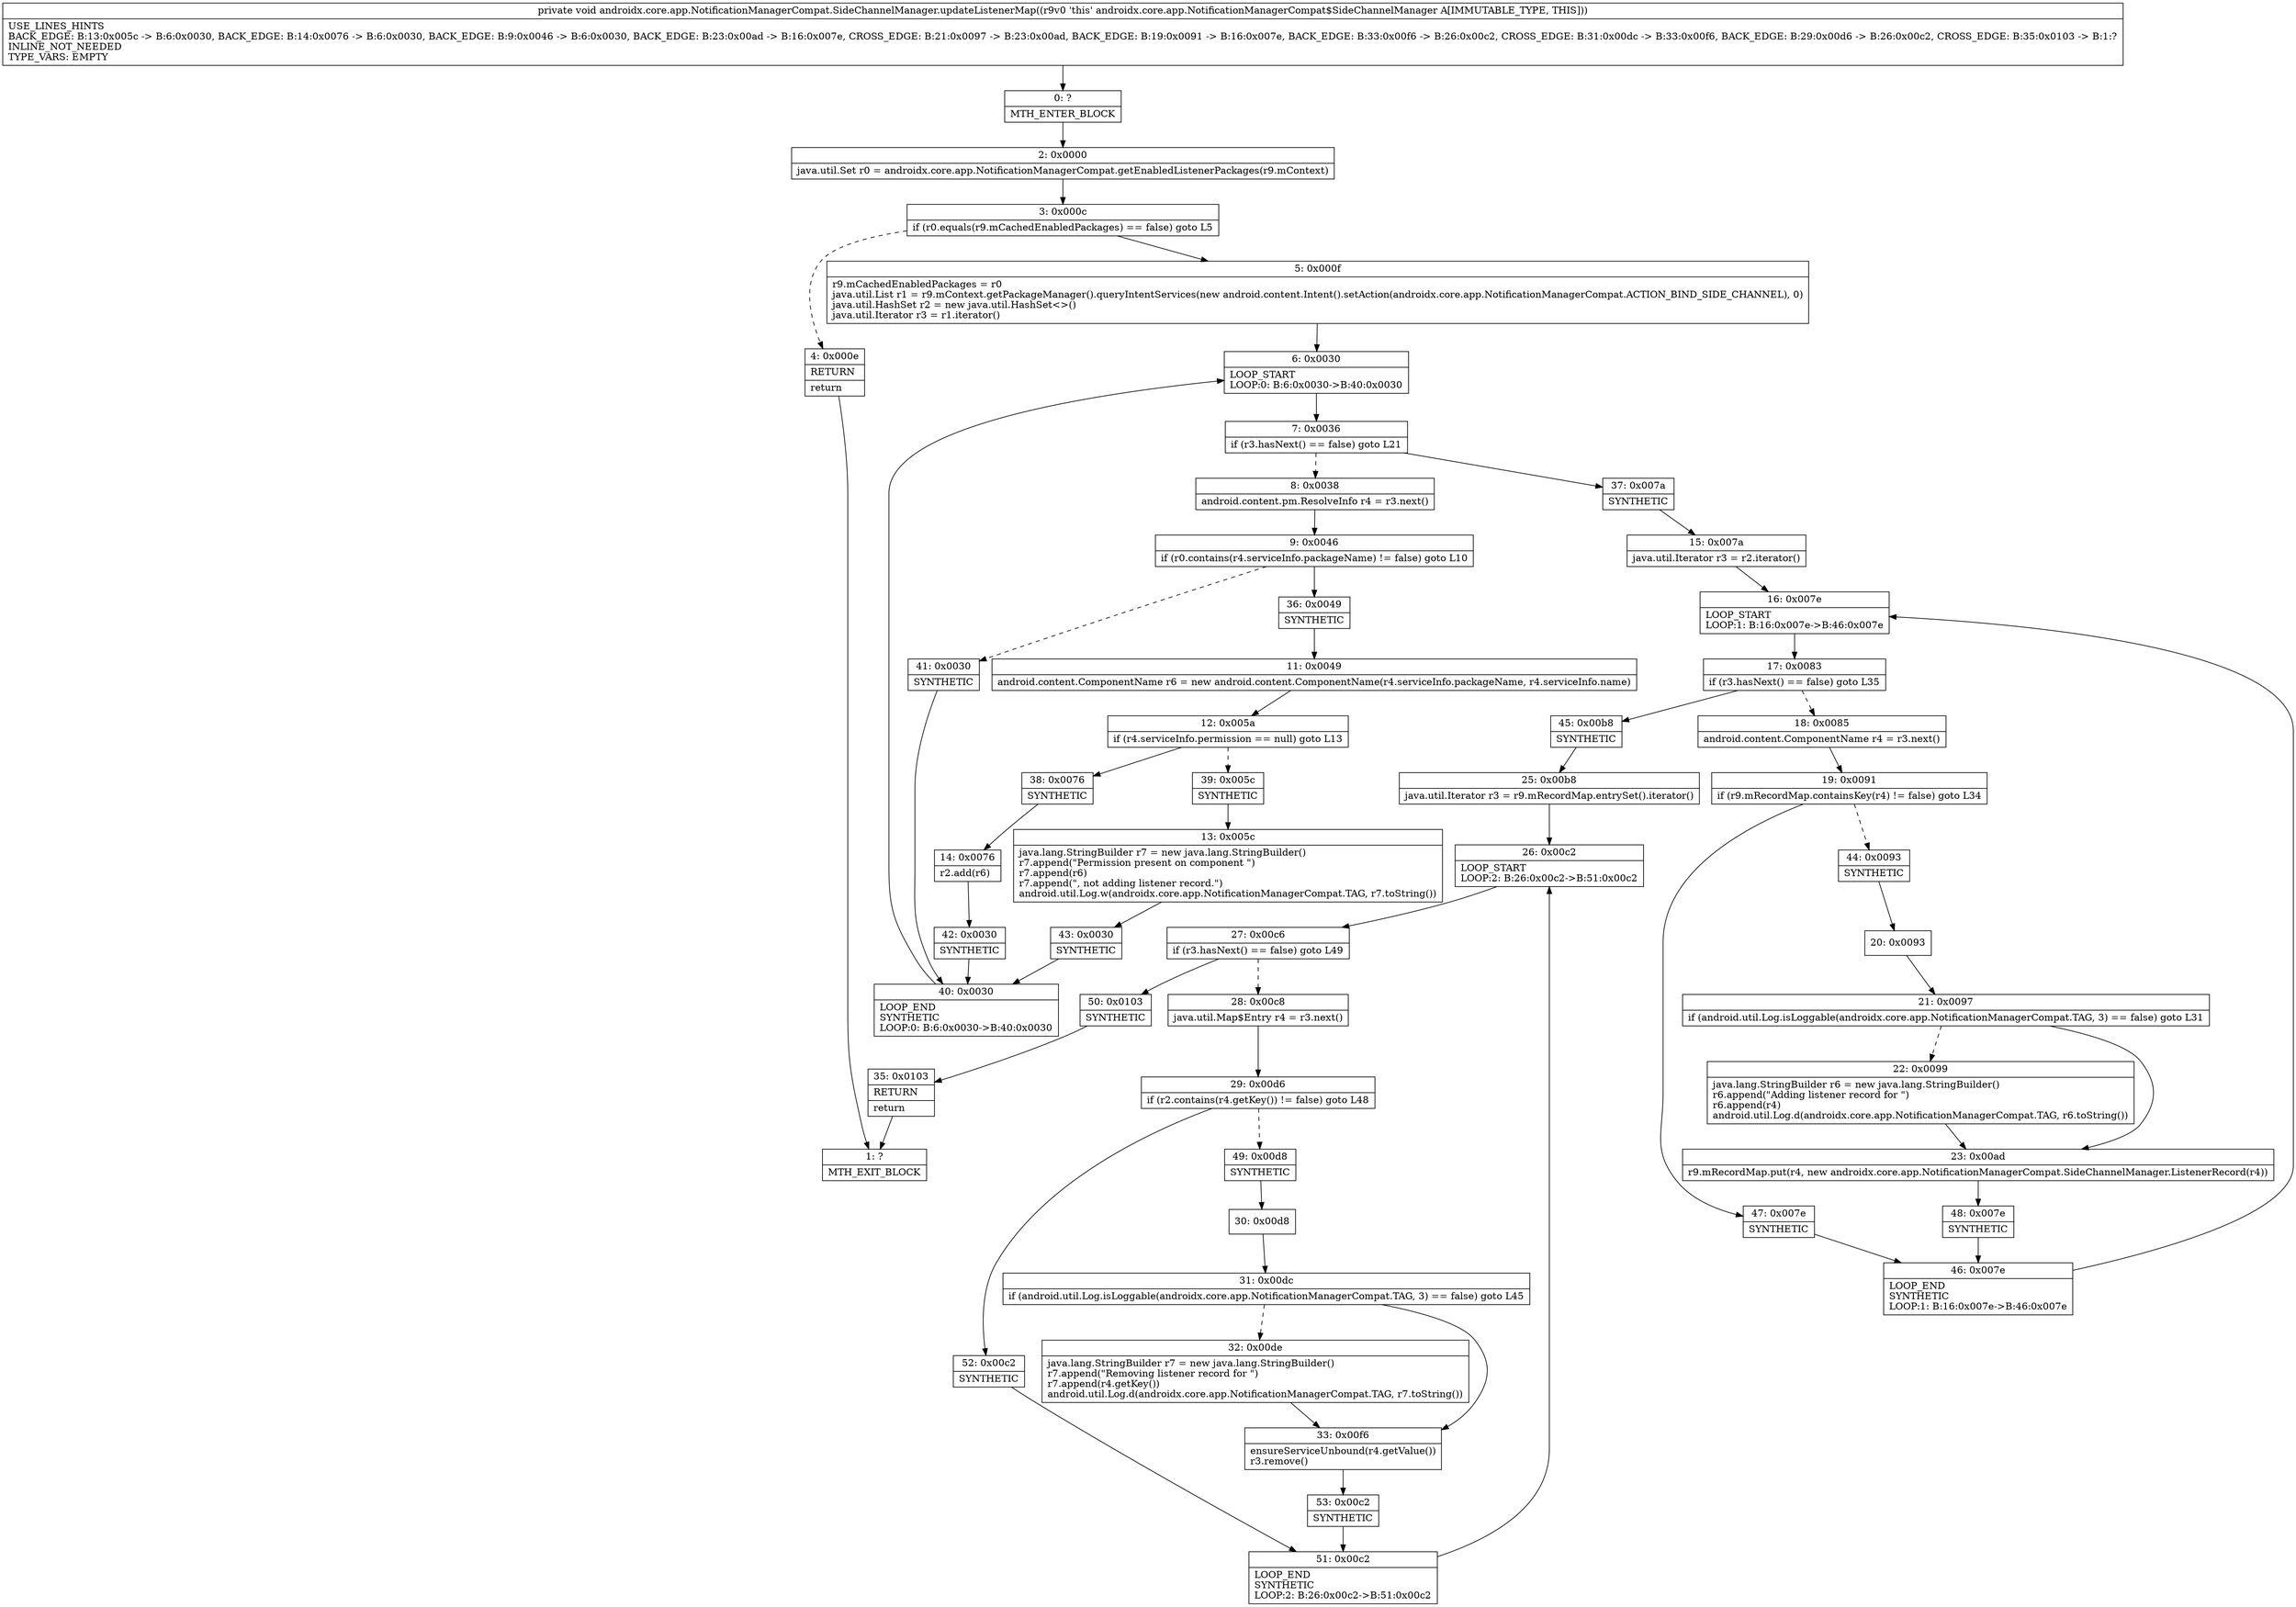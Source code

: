 digraph "CFG forandroidx.core.app.NotificationManagerCompat.SideChannelManager.updateListenerMap()V" {
Node_0 [shape=record,label="{0\:\ ?|MTH_ENTER_BLOCK\l}"];
Node_2 [shape=record,label="{2\:\ 0x0000|java.util.Set r0 = androidx.core.app.NotificationManagerCompat.getEnabledListenerPackages(r9.mContext)\l}"];
Node_3 [shape=record,label="{3\:\ 0x000c|if (r0.equals(r9.mCachedEnabledPackages) == false) goto L5\l}"];
Node_4 [shape=record,label="{4\:\ 0x000e|RETURN\l|return\l}"];
Node_1 [shape=record,label="{1\:\ ?|MTH_EXIT_BLOCK\l}"];
Node_5 [shape=record,label="{5\:\ 0x000f|r9.mCachedEnabledPackages = r0\ljava.util.List r1 = r9.mContext.getPackageManager().queryIntentServices(new android.content.Intent().setAction(androidx.core.app.NotificationManagerCompat.ACTION_BIND_SIDE_CHANNEL), 0)\ljava.util.HashSet r2 = new java.util.HashSet\<\>()\ljava.util.Iterator r3 = r1.iterator()\l}"];
Node_6 [shape=record,label="{6\:\ 0x0030|LOOP_START\lLOOP:0: B:6:0x0030\-\>B:40:0x0030\l}"];
Node_7 [shape=record,label="{7\:\ 0x0036|if (r3.hasNext() == false) goto L21\l}"];
Node_8 [shape=record,label="{8\:\ 0x0038|android.content.pm.ResolveInfo r4 = r3.next()\l}"];
Node_9 [shape=record,label="{9\:\ 0x0046|if (r0.contains(r4.serviceInfo.packageName) != false) goto L10\l}"];
Node_36 [shape=record,label="{36\:\ 0x0049|SYNTHETIC\l}"];
Node_11 [shape=record,label="{11\:\ 0x0049|android.content.ComponentName r6 = new android.content.ComponentName(r4.serviceInfo.packageName, r4.serviceInfo.name)\l}"];
Node_12 [shape=record,label="{12\:\ 0x005a|if (r4.serviceInfo.permission == null) goto L13\l}"];
Node_38 [shape=record,label="{38\:\ 0x0076|SYNTHETIC\l}"];
Node_14 [shape=record,label="{14\:\ 0x0076|r2.add(r6)\l}"];
Node_42 [shape=record,label="{42\:\ 0x0030|SYNTHETIC\l}"];
Node_40 [shape=record,label="{40\:\ 0x0030|LOOP_END\lSYNTHETIC\lLOOP:0: B:6:0x0030\-\>B:40:0x0030\l}"];
Node_39 [shape=record,label="{39\:\ 0x005c|SYNTHETIC\l}"];
Node_13 [shape=record,label="{13\:\ 0x005c|java.lang.StringBuilder r7 = new java.lang.StringBuilder()\lr7.append(\"Permission present on component \")\lr7.append(r6)\lr7.append(\", not adding listener record.\")\landroid.util.Log.w(androidx.core.app.NotificationManagerCompat.TAG, r7.toString())\l}"];
Node_43 [shape=record,label="{43\:\ 0x0030|SYNTHETIC\l}"];
Node_41 [shape=record,label="{41\:\ 0x0030|SYNTHETIC\l}"];
Node_37 [shape=record,label="{37\:\ 0x007a|SYNTHETIC\l}"];
Node_15 [shape=record,label="{15\:\ 0x007a|java.util.Iterator r3 = r2.iterator()\l}"];
Node_16 [shape=record,label="{16\:\ 0x007e|LOOP_START\lLOOP:1: B:16:0x007e\-\>B:46:0x007e\l}"];
Node_17 [shape=record,label="{17\:\ 0x0083|if (r3.hasNext() == false) goto L35\l}"];
Node_18 [shape=record,label="{18\:\ 0x0085|android.content.ComponentName r4 = r3.next()\l}"];
Node_19 [shape=record,label="{19\:\ 0x0091|if (r9.mRecordMap.containsKey(r4) != false) goto L34\l}"];
Node_44 [shape=record,label="{44\:\ 0x0093|SYNTHETIC\l}"];
Node_20 [shape=record,label="{20\:\ 0x0093}"];
Node_21 [shape=record,label="{21\:\ 0x0097|if (android.util.Log.isLoggable(androidx.core.app.NotificationManagerCompat.TAG, 3) == false) goto L31\l}"];
Node_22 [shape=record,label="{22\:\ 0x0099|java.lang.StringBuilder r6 = new java.lang.StringBuilder()\lr6.append(\"Adding listener record for \")\lr6.append(r4)\landroid.util.Log.d(androidx.core.app.NotificationManagerCompat.TAG, r6.toString())\l}"];
Node_23 [shape=record,label="{23\:\ 0x00ad|r9.mRecordMap.put(r4, new androidx.core.app.NotificationManagerCompat.SideChannelManager.ListenerRecord(r4))\l}"];
Node_48 [shape=record,label="{48\:\ 0x007e|SYNTHETIC\l}"];
Node_46 [shape=record,label="{46\:\ 0x007e|LOOP_END\lSYNTHETIC\lLOOP:1: B:16:0x007e\-\>B:46:0x007e\l}"];
Node_47 [shape=record,label="{47\:\ 0x007e|SYNTHETIC\l}"];
Node_45 [shape=record,label="{45\:\ 0x00b8|SYNTHETIC\l}"];
Node_25 [shape=record,label="{25\:\ 0x00b8|java.util.Iterator r3 = r9.mRecordMap.entrySet().iterator()\l}"];
Node_26 [shape=record,label="{26\:\ 0x00c2|LOOP_START\lLOOP:2: B:26:0x00c2\-\>B:51:0x00c2\l}"];
Node_27 [shape=record,label="{27\:\ 0x00c6|if (r3.hasNext() == false) goto L49\l}"];
Node_28 [shape=record,label="{28\:\ 0x00c8|java.util.Map$Entry r4 = r3.next()\l}"];
Node_29 [shape=record,label="{29\:\ 0x00d6|if (r2.contains(r4.getKey()) != false) goto L48\l}"];
Node_49 [shape=record,label="{49\:\ 0x00d8|SYNTHETIC\l}"];
Node_30 [shape=record,label="{30\:\ 0x00d8}"];
Node_31 [shape=record,label="{31\:\ 0x00dc|if (android.util.Log.isLoggable(androidx.core.app.NotificationManagerCompat.TAG, 3) == false) goto L45\l}"];
Node_32 [shape=record,label="{32\:\ 0x00de|java.lang.StringBuilder r7 = new java.lang.StringBuilder()\lr7.append(\"Removing listener record for \")\lr7.append(r4.getKey())\landroid.util.Log.d(androidx.core.app.NotificationManagerCompat.TAG, r7.toString())\l}"];
Node_33 [shape=record,label="{33\:\ 0x00f6|ensureServiceUnbound(r4.getValue())\lr3.remove()\l}"];
Node_53 [shape=record,label="{53\:\ 0x00c2|SYNTHETIC\l}"];
Node_51 [shape=record,label="{51\:\ 0x00c2|LOOP_END\lSYNTHETIC\lLOOP:2: B:26:0x00c2\-\>B:51:0x00c2\l}"];
Node_52 [shape=record,label="{52\:\ 0x00c2|SYNTHETIC\l}"];
Node_50 [shape=record,label="{50\:\ 0x0103|SYNTHETIC\l}"];
Node_35 [shape=record,label="{35\:\ 0x0103|RETURN\l|return\l}"];
MethodNode[shape=record,label="{private void androidx.core.app.NotificationManagerCompat.SideChannelManager.updateListenerMap((r9v0 'this' androidx.core.app.NotificationManagerCompat$SideChannelManager A[IMMUTABLE_TYPE, THIS]))  | USE_LINES_HINTS\lBACK_EDGE: B:13:0x005c \-\> B:6:0x0030, BACK_EDGE: B:14:0x0076 \-\> B:6:0x0030, BACK_EDGE: B:9:0x0046 \-\> B:6:0x0030, BACK_EDGE: B:23:0x00ad \-\> B:16:0x007e, CROSS_EDGE: B:21:0x0097 \-\> B:23:0x00ad, BACK_EDGE: B:19:0x0091 \-\> B:16:0x007e, BACK_EDGE: B:33:0x00f6 \-\> B:26:0x00c2, CROSS_EDGE: B:31:0x00dc \-\> B:33:0x00f6, BACK_EDGE: B:29:0x00d6 \-\> B:26:0x00c2, CROSS_EDGE: B:35:0x0103 \-\> B:1:?\lINLINE_NOT_NEEDED\lTYPE_VARS: EMPTY\l}"];
MethodNode -> Node_0;Node_0 -> Node_2;
Node_2 -> Node_3;
Node_3 -> Node_4[style=dashed];
Node_3 -> Node_5;
Node_4 -> Node_1;
Node_5 -> Node_6;
Node_6 -> Node_7;
Node_7 -> Node_8[style=dashed];
Node_7 -> Node_37;
Node_8 -> Node_9;
Node_9 -> Node_36;
Node_9 -> Node_41[style=dashed];
Node_36 -> Node_11;
Node_11 -> Node_12;
Node_12 -> Node_38;
Node_12 -> Node_39[style=dashed];
Node_38 -> Node_14;
Node_14 -> Node_42;
Node_42 -> Node_40;
Node_40 -> Node_6;
Node_39 -> Node_13;
Node_13 -> Node_43;
Node_43 -> Node_40;
Node_41 -> Node_40;
Node_37 -> Node_15;
Node_15 -> Node_16;
Node_16 -> Node_17;
Node_17 -> Node_18[style=dashed];
Node_17 -> Node_45;
Node_18 -> Node_19;
Node_19 -> Node_44[style=dashed];
Node_19 -> Node_47;
Node_44 -> Node_20;
Node_20 -> Node_21;
Node_21 -> Node_22[style=dashed];
Node_21 -> Node_23;
Node_22 -> Node_23;
Node_23 -> Node_48;
Node_48 -> Node_46;
Node_46 -> Node_16;
Node_47 -> Node_46;
Node_45 -> Node_25;
Node_25 -> Node_26;
Node_26 -> Node_27;
Node_27 -> Node_28[style=dashed];
Node_27 -> Node_50;
Node_28 -> Node_29;
Node_29 -> Node_49[style=dashed];
Node_29 -> Node_52;
Node_49 -> Node_30;
Node_30 -> Node_31;
Node_31 -> Node_32[style=dashed];
Node_31 -> Node_33;
Node_32 -> Node_33;
Node_33 -> Node_53;
Node_53 -> Node_51;
Node_51 -> Node_26;
Node_52 -> Node_51;
Node_50 -> Node_35;
Node_35 -> Node_1;
}

